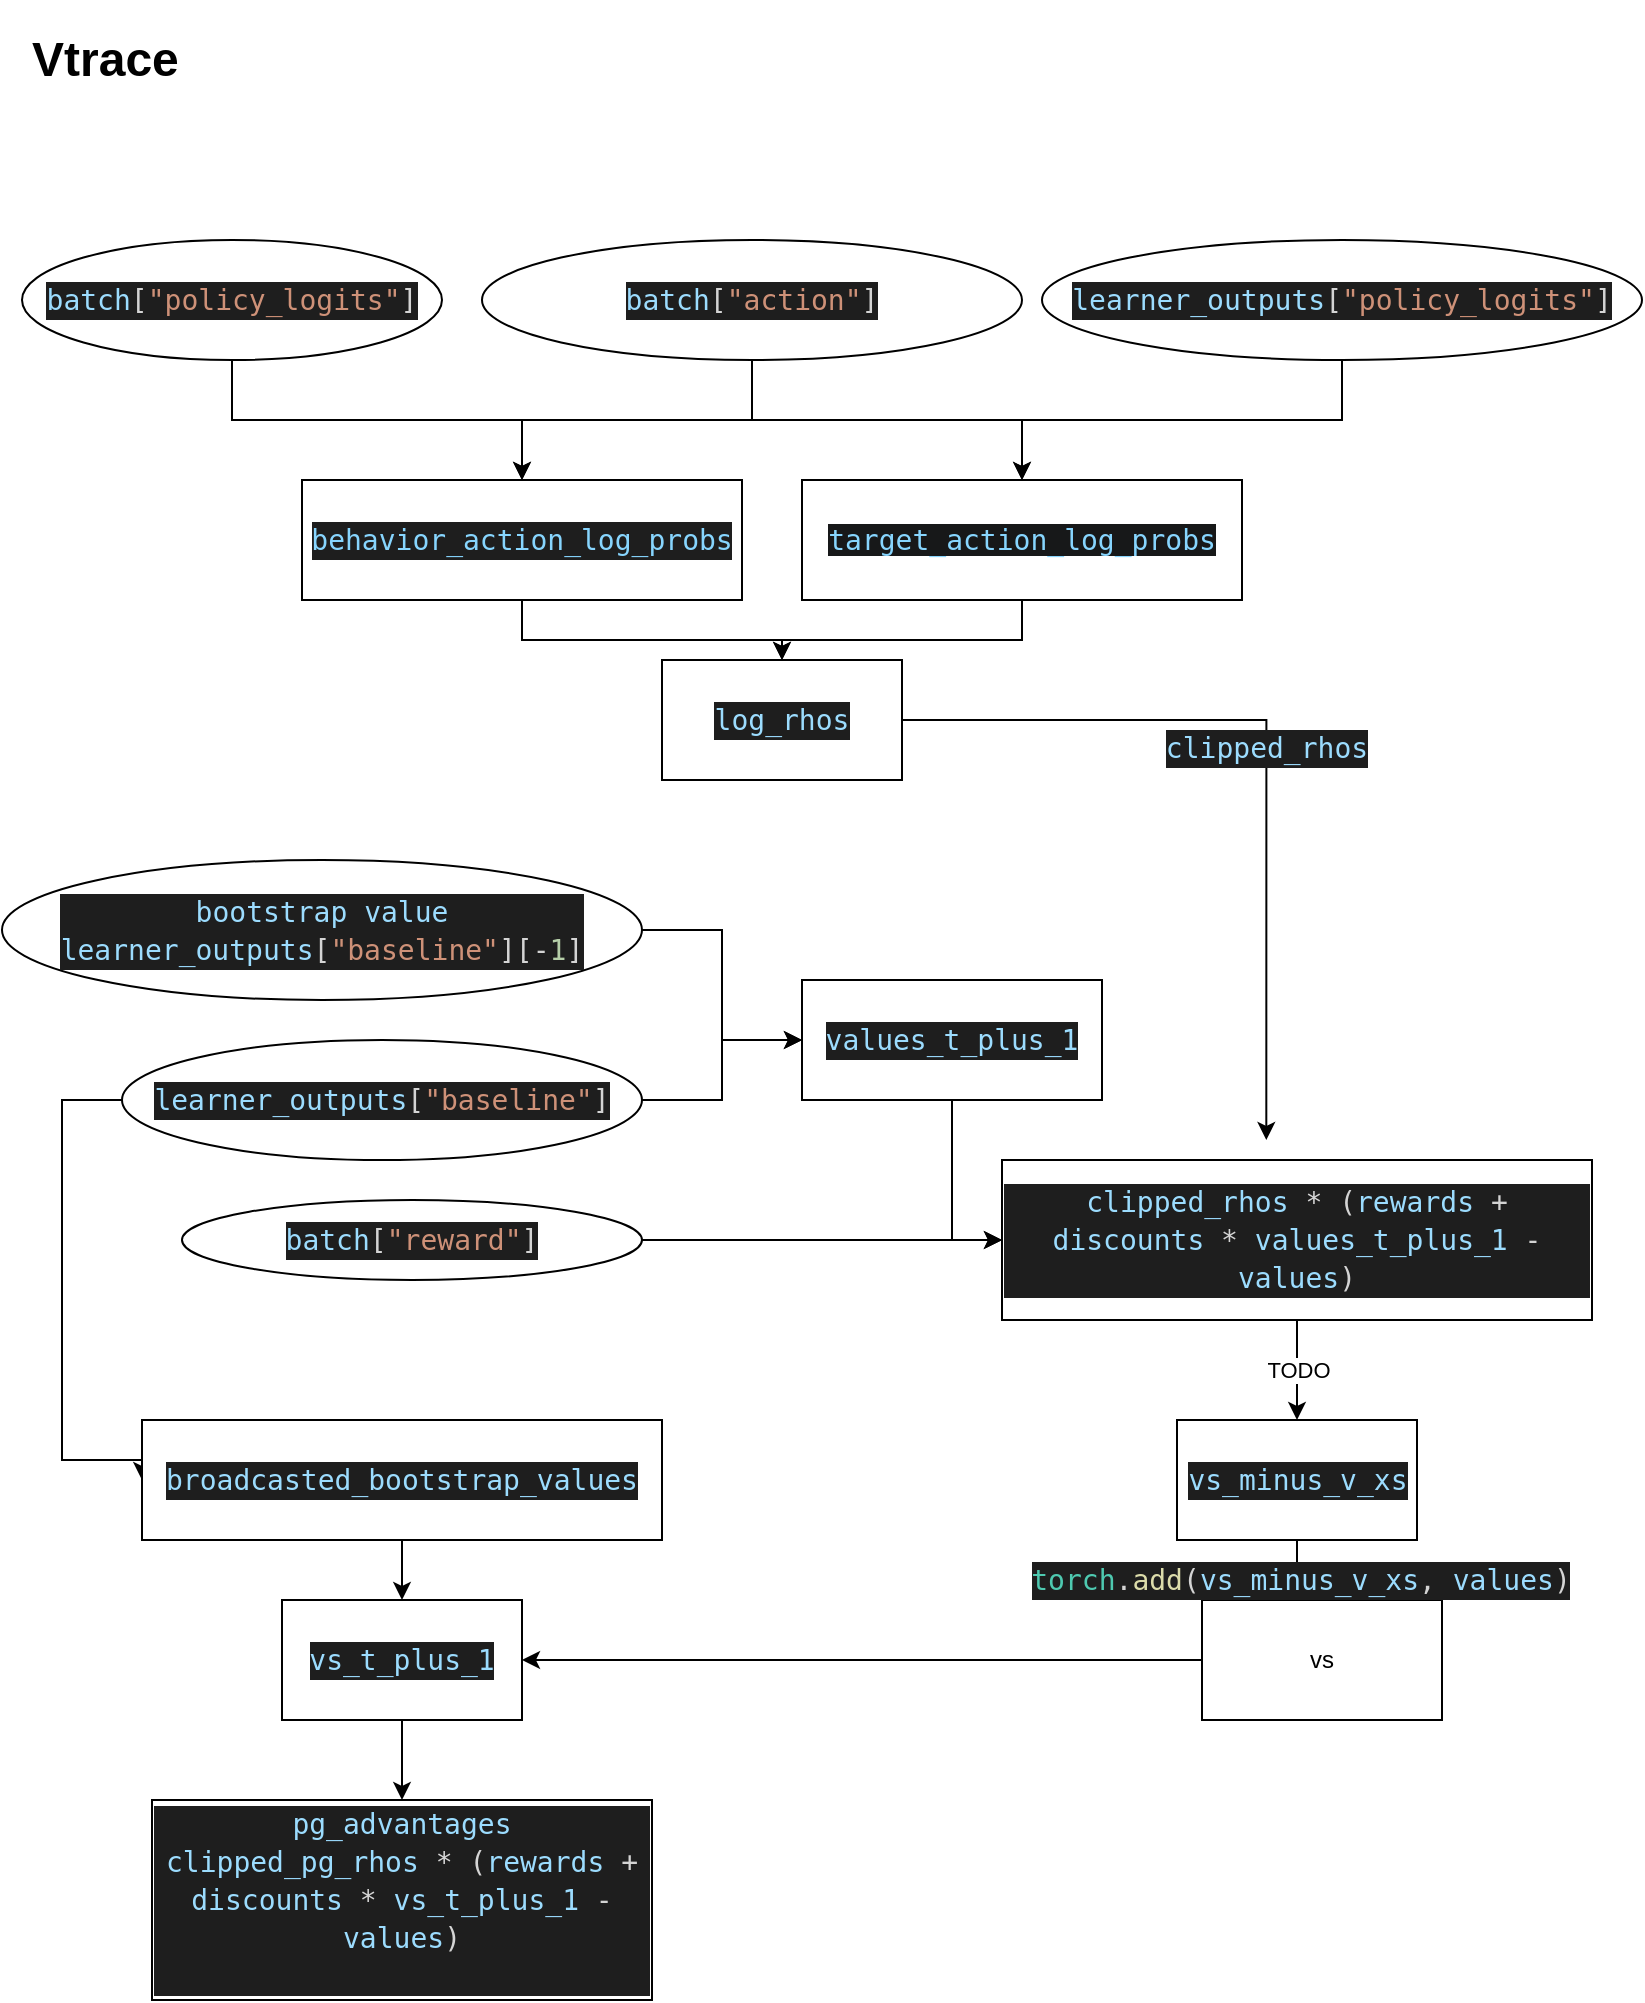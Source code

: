 <mxfile version="16.6.6" type="github">
  <diagram id="kGYc3s8CcaRbxecMhjrC" name="Page-1">
    <mxGraphModel dx="1366" dy="1324" grid="1" gridSize="10" guides="1" tooltips="1" connect="1" arrows="1" fold="1" page="1" pageScale="1" pageWidth="850" pageHeight="1100" math="0" shadow="0">
      <root>
        <mxCell id="0" />
        <mxCell id="1" parent="0" />
        <mxCell id="BBuTkvsm7TjV3sl1JJMY-71" style="edgeStyle=orthogonalEdgeStyle;rounded=0;orthogonalLoop=1;jettySize=auto;html=1;entryX=0.5;entryY=0;entryDx=0;entryDy=0;" edge="1" parent="1" source="BBuTkvsm7TjV3sl1JJMY-1" target="BBuTkvsm7TjV3sl1JJMY-7">
          <mxGeometry relative="1" as="geometry" />
        </mxCell>
        <mxCell id="BBuTkvsm7TjV3sl1JJMY-1" value="&lt;div style=&quot;color: rgb(212 , 212 , 212) ; background-color: rgb(30 , 30 , 30) ; font-family: &amp;#34;droid sans mono&amp;#34; , &amp;#34;monospace&amp;#34; , monospace ; font-size: 14px ; line-height: 19px&quot;&gt;&lt;span style=&quot;color: rgb(156 , 220 , 254)&quot;&gt;batch&lt;/span&gt;[&lt;span style=&quot;color: rgb(206 , 145 , 120)&quot;&gt;&quot;policy_logits&quot;&lt;/span&gt;]&lt;/div&gt;" style="ellipse;whiteSpace=wrap;html=1;" vertex="1" parent="1">
          <mxGeometry x="20" y="150" width="210" height="60" as="geometry" />
        </mxCell>
        <mxCell id="BBuTkvsm7TjV3sl1JJMY-70" style="edgeStyle=orthogonalEdgeStyle;rounded=0;orthogonalLoop=1;jettySize=auto;html=1;" edge="1" parent="1" source="BBuTkvsm7TjV3sl1JJMY-2" target="BBuTkvsm7TjV3sl1JJMY-21">
          <mxGeometry relative="1" as="geometry" />
        </mxCell>
        <mxCell id="BBuTkvsm7TjV3sl1JJMY-2" value="&lt;meta charset=&quot;utf-8&quot;&gt;&lt;div style=&quot;color: rgb(212, 212, 212); background-color: rgb(30, 30, 30); font-family: &amp;quot;droid sans mono&amp;quot;, &amp;quot;monospace&amp;quot;, monospace; font-weight: normal; font-size: 14px; line-height: 19px;&quot;&gt;&lt;div&gt;&lt;span style=&quot;color: #9cdcfe&quot;&gt;learner_outputs&lt;/span&gt;&lt;span style=&quot;color: #d4d4d4&quot;&gt;[&lt;/span&gt;&lt;span style=&quot;color: #ce9178&quot;&gt;&quot;policy_logits&quot;&lt;/span&gt;&lt;span style=&quot;color: #d4d4d4&quot;&gt;]&lt;/span&gt;&lt;/div&gt;&lt;/div&gt;" style="ellipse;whiteSpace=wrap;html=1;" vertex="1" parent="1">
          <mxGeometry x="530" y="150" width="300" height="60" as="geometry" />
        </mxCell>
        <mxCell id="BBuTkvsm7TjV3sl1JJMY-72" style="edgeStyle=orthogonalEdgeStyle;rounded=0;orthogonalLoop=1;jettySize=auto;html=1;entryX=0.5;entryY=0;entryDx=0;entryDy=0;" edge="1" parent="1" source="BBuTkvsm7TjV3sl1JJMY-3" target="BBuTkvsm7TjV3sl1JJMY-7">
          <mxGeometry relative="1" as="geometry" />
        </mxCell>
        <mxCell id="BBuTkvsm7TjV3sl1JJMY-73" style="edgeStyle=orthogonalEdgeStyle;rounded=0;orthogonalLoop=1;jettySize=auto;html=1;entryX=0.5;entryY=0;entryDx=0;entryDy=0;" edge="1" parent="1" source="BBuTkvsm7TjV3sl1JJMY-3" target="BBuTkvsm7TjV3sl1JJMY-21">
          <mxGeometry relative="1" as="geometry" />
        </mxCell>
        <mxCell id="BBuTkvsm7TjV3sl1JJMY-3" value="&lt;div style=&quot;color: rgb(212 , 212 , 212) ; background-color: rgb(30 , 30 , 30) ; font-family: &amp;#34;droid sans mono&amp;#34; , &amp;#34;monospace&amp;#34; , monospace ; font-size: 14px ; line-height: 19px&quot;&gt;&lt;span style=&quot;color: rgb(156 , 220 , 254)&quot;&gt;batch&lt;/span&gt;[&lt;span style=&quot;color: rgb(206 , 145 , 120)&quot;&gt;&quot;action&quot;&lt;/span&gt;]&lt;/div&gt;" style="ellipse;whiteSpace=wrap;html=1;" vertex="1" parent="1">
          <mxGeometry x="250" y="150" width="270" height="60" as="geometry" />
        </mxCell>
        <mxCell id="BBuTkvsm7TjV3sl1JJMY-75" style="edgeStyle=orthogonalEdgeStyle;rounded=0;orthogonalLoop=1;jettySize=auto;html=1;entryX=0.5;entryY=0;entryDx=0;entryDy=0;" edge="1" parent="1" source="BBuTkvsm7TjV3sl1JJMY-7" target="BBuTkvsm7TjV3sl1JJMY-26">
          <mxGeometry relative="1" as="geometry" />
        </mxCell>
        <mxCell id="BBuTkvsm7TjV3sl1JJMY-7" value="&lt;div style=&quot;color: rgb(212 , 212 , 212) ; background-color: rgb(30 , 30 , 30) ; font-family: &amp;#34;droid sans mono&amp;#34; , &amp;#34;monospace&amp;#34; , monospace ; font-size: 14px ; line-height: 19px&quot;&gt;&lt;span style=&quot;color: rgb(135 , 213 , 254)&quot;&gt;behavior_action_log_probs&lt;/span&gt;&lt;br&gt;&lt;/div&gt;" style="rounded=0;whiteSpace=wrap;html=1;" vertex="1" parent="1">
          <mxGeometry x="160" y="270" width="220" height="60" as="geometry" />
        </mxCell>
        <mxCell id="BBuTkvsm7TjV3sl1JJMY-76" style="edgeStyle=orthogonalEdgeStyle;rounded=0;orthogonalLoop=1;jettySize=auto;html=1;entryX=0.5;entryY=0;entryDx=0;entryDy=0;" edge="1" parent="1" source="BBuTkvsm7TjV3sl1JJMY-21" target="BBuTkvsm7TjV3sl1JJMY-26">
          <mxGeometry relative="1" as="geometry" />
        </mxCell>
        <mxCell id="BBuTkvsm7TjV3sl1JJMY-21" value="&lt;span style=&quot;color: rgb(135 , 213 , 254) ; font-family: &amp;#34;droid sans mono&amp;#34; , &amp;#34;monospace&amp;#34; , monospace ; font-size: 14px ; background-color: rgb(23 , 24 , 25)&quot;&gt;target_action_log_probs&lt;/span&gt;" style="rounded=0;whiteSpace=wrap;html=1;" vertex="1" parent="1">
          <mxGeometry x="410" y="270" width="220" height="60" as="geometry" />
        </mxCell>
        <mxCell id="BBuTkvsm7TjV3sl1JJMY-78" value="&lt;meta charset=&quot;utf-8&quot;&gt;&lt;div style=&quot;color: rgb(212, 212, 212); background-color: rgb(30, 30, 30); font-family: &amp;quot;droid sans mono&amp;quot;, &amp;quot;monospace&amp;quot;, monospace; font-weight: normal; font-size: 14px; line-height: 19px;&quot;&gt;&lt;div&gt;&lt;span style=&quot;color: #9cdcfe&quot;&gt;clipped_rhos&lt;/span&gt;&lt;/div&gt;&lt;/div&gt;" style="edgeStyle=orthogonalEdgeStyle;rounded=0;orthogonalLoop=1;jettySize=auto;html=1;entryX=0.448;entryY=-0.125;entryDx=0;entryDy=0;entryPerimeter=0;" edge="1" parent="1" source="BBuTkvsm7TjV3sl1JJMY-26" target="BBuTkvsm7TjV3sl1JJMY-82">
          <mxGeometry relative="1" as="geometry">
            <mxPoint x="510" y="630" as="targetPoint" />
          </mxGeometry>
        </mxCell>
        <mxCell id="BBuTkvsm7TjV3sl1JJMY-26" value="&lt;div style=&quot;color: rgb(212 , 212 , 212) ; background-color: rgb(30 , 30 , 30) ; font-family: &amp;#34;droid sans mono&amp;#34; , &amp;#34;monospace&amp;#34; , monospace ; font-size: 14px ; line-height: 19px&quot;&gt;&lt;span style=&quot;color: rgb(156 , 220 , 254)&quot;&gt;log_rhos&lt;/span&gt;&lt;/div&gt;" style="rounded=0;whiteSpace=wrap;html=1;" vertex="1" parent="1">
          <mxGeometry x="340" y="360" width="120" height="60" as="geometry" />
        </mxCell>
        <mxCell id="BBuTkvsm7TjV3sl1JJMY-42" value="&lt;div style=&quot;color: rgb(212 , 212 , 212) ; background-color: rgb(30 , 30 , 30) ; font-family: &amp;#34;droid sans mono&amp;#34; , &amp;#34;monospace&amp;#34; , monospace ; font-weight: normal ; font-size: 14px ; line-height: 19px&quot;&gt;&lt;div&gt;&lt;span style=&quot;color: rgb(156 , 220 , 254)&quot;&gt;pg_advantages&lt;/span&gt;&lt;/div&gt;&lt;div&gt;&lt;span style=&quot;color: rgb(156 , 220 , 254)&quot;&gt;&lt;div style=&quot;color: rgb(212 , 212 , 212) ; background-color: rgb(30 , 30 , 30) ; font-family: &amp;#34;droid sans mono&amp;#34; , &amp;#34;monospace&amp;#34; , monospace ; line-height: 19px&quot;&gt;&lt;div&gt;&lt;span style=&quot;color: rgb(156 , 220 , 254)&quot;&gt;clipped_pg_rhos&lt;/span&gt; * (&lt;span style=&quot;color: rgb(156 , 220 , 254)&quot;&gt;rewards&lt;/span&gt; + &lt;span style=&quot;color: rgb(156 , 220 , 254)&quot;&gt;discounts&lt;/span&gt; * &lt;span style=&quot;color: rgb(156 , 220 , 254)&quot;&gt;vs_t_plus_1&lt;/span&gt; - &lt;span style=&quot;color: rgb(156 , 220 , 254)&quot;&gt;values&lt;/span&gt;)&lt;/div&gt;&lt;br&gt;&lt;/div&gt;&lt;/span&gt;&lt;/div&gt;&lt;/div&gt;" style="rounded=0;whiteSpace=wrap;html=1;" vertex="1" parent="1">
          <mxGeometry x="85" y="930" width="250" height="100" as="geometry" />
        </mxCell>
        <mxCell id="BBuTkvsm7TjV3sl1JJMY-95" style="edgeStyle=orthogonalEdgeStyle;rounded=0;orthogonalLoop=1;jettySize=auto;html=1;entryX=1;entryY=0.5;entryDx=0;entryDy=0;" edge="1" parent="1" source="BBuTkvsm7TjV3sl1JJMY-43" target="BBuTkvsm7TjV3sl1JJMY-93">
          <mxGeometry relative="1" as="geometry">
            <mxPoint x="290" y="860" as="targetPoint" />
          </mxGeometry>
        </mxCell>
        <mxCell id="BBuTkvsm7TjV3sl1JJMY-43" value="vs" style="rounded=0;whiteSpace=wrap;html=1;" vertex="1" parent="1">
          <mxGeometry x="610" y="830" width="120" height="60" as="geometry" />
        </mxCell>
        <mxCell id="BBuTkvsm7TjV3sl1JJMY-50" value="&lt;h1&gt;Vtrace&lt;/h1&gt;&lt;div&gt;&lt;br&gt;&lt;/div&gt;" style="text;html=1;strokeColor=none;fillColor=none;spacing=5;spacingTop=-20;whiteSpace=wrap;overflow=hidden;rounded=0;" vertex="1" parent="1">
          <mxGeometry x="20" y="40" width="240" height="120" as="geometry" />
        </mxCell>
        <mxCell id="BBuTkvsm7TjV3sl1JJMY-83" style="edgeStyle=orthogonalEdgeStyle;rounded=0;orthogonalLoop=1;jettySize=auto;html=1;" edge="1" parent="1" source="BBuTkvsm7TjV3sl1JJMY-57" target="BBuTkvsm7TjV3sl1JJMY-82">
          <mxGeometry relative="1" as="geometry" />
        </mxCell>
        <mxCell id="BBuTkvsm7TjV3sl1JJMY-57" value="&lt;div style=&quot;color: rgb(212 , 212 , 212) ; background-color: rgb(30 , 30 , 30) ; font-family: &amp;#34;droid sans mono&amp;#34; , &amp;#34;monospace&amp;#34; , monospace ; font-size: 14px ; line-height: 19px&quot;&gt;&lt;span style=&quot;color: rgb(156 , 220 , 254)&quot;&gt;batch&lt;/span&gt;[&lt;span style=&quot;color: rgb(206 , 145 , 120)&quot;&gt;&quot;reward&quot;&lt;/span&gt;]&lt;/div&gt;" style="ellipse;whiteSpace=wrap;html=1;" vertex="1" parent="1">
          <mxGeometry x="100" y="630" width="230" height="40" as="geometry" />
        </mxCell>
        <mxCell id="BBuTkvsm7TjV3sl1JJMY-81" style="edgeStyle=orthogonalEdgeStyle;rounded=0;orthogonalLoop=1;jettySize=auto;html=1;entryX=0;entryY=0.5;entryDx=0;entryDy=0;" edge="1" parent="1" source="BBuTkvsm7TjV3sl1JJMY-58" target="BBuTkvsm7TjV3sl1JJMY-79">
          <mxGeometry relative="1" as="geometry" />
        </mxCell>
        <mxCell id="BBuTkvsm7TjV3sl1JJMY-91" style="edgeStyle=orthogonalEdgeStyle;rounded=0;orthogonalLoop=1;jettySize=auto;html=1;entryX=0;entryY=0.5;entryDx=0;entryDy=0;" edge="1" parent="1" source="BBuTkvsm7TjV3sl1JJMY-58" target="BBuTkvsm7TjV3sl1JJMY-92">
          <mxGeometry relative="1" as="geometry">
            <mxPoint x="40" y="750" as="targetPoint" />
            <Array as="points">
              <mxPoint x="40" y="580" />
              <mxPoint x="40" y="760" />
            </Array>
          </mxGeometry>
        </mxCell>
        <mxCell id="BBuTkvsm7TjV3sl1JJMY-58" value="&lt;div style=&quot;color: rgb(212 , 212 , 212) ; background-color: rgb(30 , 30 , 30) ; font-family: &amp;#34;droid sans mono&amp;#34; , &amp;#34;monospace&amp;#34; , monospace ; font-size: 14px ; line-height: 19px&quot;&gt;&lt;span style=&quot;color: rgb(156 , 220 , 254)&quot;&gt;learner_outputs&lt;/span&gt;[&lt;span style=&quot;color: rgb(206 , 145 , 120)&quot;&gt;&quot;baseline&quot;&lt;/span&gt;]&lt;/div&gt;" style="ellipse;whiteSpace=wrap;html=1;" vertex="1" parent="1">
          <mxGeometry x="70" y="550" width="260" height="60" as="geometry" />
        </mxCell>
        <mxCell id="BBuTkvsm7TjV3sl1JJMY-80" style="edgeStyle=orthogonalEdgeStyle;rounded=0;orthogonalLoop=1;jettySize=auto;html=1;entryX=0;entryY=0.5;entryDx=0;entryDy=0;" edge="1" parent="1" source="BBuTkvsm7TjV3sl1JJMY-59" target="BBuTkvsm7TjV3sl1JJMY-79">
          <mxGeometry relative="1" as="geometry" />
        </mxCell>
        <mxCell id="BBuTkvsm7TjV3sl1JJMY-59" value="&lt;div style=&quot;color: rgb(212 , 212 , 212) ; background-color: rgb(30 , 30 , 30) ; font-family: &amp;#34;droid sans mono&amp;#34; , &amp;#34;monospace&amp;#34; , monospace ; font-size: 14px ; line-height: 19px&quot;&gt;&lt;span style=&quot;color: rgb(156 , 220 , 254)&quot;&gt;bootstrap value&lt;/span&gt;&lt;/div&gt;&lt;div style=&quot;color: rgb(212 , 212 , 212) ; background-color: rgb(30 , 30 , 30) ; font-family: &amp;#34;droid sans mono&amp;#34; , &amp;#34;monospace&amp;#34; , monospace ; font-size: 14px ; line-height: 19px&quot;&gt;&lt;span style=&quot;color: rgb(156 , 220 , 254)&quot;&gt;learner_outputs&lt;/span&gt;[&lt;span style=&quot;color: rgb(206 , 145 , 120)&quot;&gt;&quot;baseline&quot;&lt;/span&gt;][-&lt;span style=&quot;color: rgb(181 , 206 , 168)&quot;&gt;1&lt;/span&gt;]&lt;/div&gt;" style="ellipse;whiteSpace=wrap;html=1;" vertex="1" parent="1">
          <mxGeometry x="10" y="460" width="320" height="70" as="geometry" />
        </mxCell>
        <mxCell id="BBuTkvsm7TjV3sl1JJMY-84" style="edgeStyle=orthogonalEdgeStyle;rounded=0;orthogonalLoop=1;jettySize=auto;html=1;entryX=0;entryY=0.5;entryDx=0;entryDy=0;" edge="1" parent="1" source="BBuTkvsm7TjV3sl1JJMY-79" target="BBuTkvsm7TjV3sl1JJMY-82">
          <mxGeometry relative="1" as="geometry" />
        </mxCell>
        <mxCell id="BBuTkvsm7TjV3sl1JJMY-79" value="&lt;div style=&quot;color: rgb(212 , 212 , 212) ; background-color: rgb(30 , 30 , 30) ; font-family: &amp;#34;droid sans mono&amp;#34; , &amp;#34;monospace&amp;#34; , monospace ; font-size: 14px ; line-height: 19px&quot;&gt;&lt;span style=&quot;color: rgb(156 , 220 , 254)&quot;&gt;values_t_plus_1&lt;/span&gt;&lt;/div&gt;" style="rounded=0;whiteSpace=wrap;html=1;" vertex="1" parent="1">
          <mxGeometry x="410" y="520" width="150" height="60" as="geometry" />
        </mxCell>
        <mxCell id="BBuTkvsm7TjV3sl1JJMY-86" value="TODO" style="edgeStyle=orthogonalEdgeStyle;rounded=0;orthogonalLoop=1;jettySize=auto;html=1;" edge="1" parent="1" source="BBuTkvsm7TjV3sl1JJMY-82" target="BBuTkvsm7TjV3sl1JJMY-85">
          <mxGeometry relative="1" as="geometry" />
        </mxCell>
        <mxCell id="BBuTkvsm7TjV3sl1JJMY-82" value="&lt;div style=&quot;color: rgb(212 , 212 , 212) ; background-color: rgb(30 , 30 , 30) ; font-family: &amp;#34;droid sans mono&amp;#34; , &amp;#34;monospace&amp;#34; , monospace ; font-size: 14px ; line-height: 19px&quot;&gt;&lt;span style=&quot;color: rgb(156 , 220 , 254)&quot;&gt;clipped_rhos&lt;/span&gt; * (&lt;span style=&quot;color: rgb(156 , 220 , 254)&quot;&gt;rewards&lt;/span&gt; + &lt;span style=&quot;color: rgb(156 , 220 , 254)&quot;&gt;discounts&lt;/span&gt; * &lt;span style=&quot;color: rgb(156 , 220 , 254)&quot;&gt;values_t_plus_1&lt;/span&gt; - &lt;span style=&quot;color: rgb(156 , 220 , 254)&quot;&gt;values&lt;/span&gt;)&lt;/div&gt;" style="rounded=0;whiteSpace=wrap;html=1;" vertex="1" parent="1">
          <mxGeometry x="510" y="610" width="295" height="80" as="geometry" />
        </mxCell>
        <mxCell id="BBuTkvsm7TjV3sl1JJMY-90" value="&lt;meta charset=&quot;utf-8&quot;&gt;&lt;div style=&quot;color: rgb(212, 212, 212); background-color: rgb(30, 30, 30); font-family: &amp;quot;droid sans mono&amp;quot;, &amp;quot;monospace&amp;quot;, monospace; font-weight: normal; font-size: 14px; line-height: 19px;&quot;&gt;&lt;div&gt;&lt;span style=&quot;color: #4ec9b0&quot;&gt;torch&lt;/span&gt;&lt;span style=&quot;color: #d4d4d4&quot;&gt;.&lt;/span&gt;&lt;span style=&quot;color: #dcdcaa&quot;&gt;add&lt;/span&gt;&lt;span style=&quot;color: #d4d4d4&quot;&gt;(&lt;/span&gt;&lt;span style=&quot;color: #9cdcfe&quot;&gt;vs_minus_v_xs&lt;/span&gt;&lt;span style=&quot;color: #d4d4d4&quot;&gt;, &lt;/span&gt;&lt;span style=&quot;color: #9cdcfe&quot;&gt;values&lt;/span&gt;&lt;span style=&quot;color: #d4d4d4&quot;&gt;)&lt;/span&gt;&lt;/div&gt;&lt;/div&gt;" style="edgeStyle=orthogonalEdgeStyle;rounded=0;orthogonalLoop=1;jettySize=auto;html=1;" edge="1" parent="1" source="BBuTkvsm7TjV3sl1JJMY-85" target="BBuTkvsm7TjV3sl1JJMY-43">
          <mxGeometry relative="1" as="geometry" />
        </mxCell>
        <mxCell id="BBuTkvsm7TjV3sl1JJMY-85" value="&lt;div style=&quot;color: rgb(212 , 212 , 212) ; background-color: rgb(30 , 30 , 30) ; font-family: &amp;#34;droid sans mono&amp;#34; , &amp;#34;monospace&amp;#34; , monospace ; font-size: 14px ; line-height: 19px&quot;&gt;&lt;span style=&quot;color: rgb(156 , 220 , 254)&quot;&gt;vs_minus_v_xs&lt;/span&gt;&lt;/div&gt;" style="rounded=0;whiteSpace=wrap;html=1;" vertex="1" parent="1">
          <mxGeometry x="597.5" y="740" width="120" height="60" as="geometry" />
        </mxCell>
        <mxCell id="BBuTkvsm7TjV3sl1JJMY-94" value="" style="edgeStyle=orthogonalEdgeStyle;rounded=0;orthogonalLoop=1;jettySize=auto;html=1;" edge="1" parent="1" source="BBuTkvsm7TjV3sl1JJMY-92" target="BBuTkvsm7TjV3sl1JJMY-93">
          <mxGeometry relative="1" as="geometry" />
        </mxCell>
        <mxCell id="BBuTkvsm7TjV3sl1JJMY-92" value="&lt;div style=&quot;color: rgb(212 , 212 , 212) ; background-color: rgb(30 , 30 , 30) ; font-family: &amp;#34;droid sans mono&amp;#34; , &amp;#34;monospace&amp;#34; , monospace ; font-size: 14px ; line-height: 19px&quot;&gt;&lt;span style=&quot;color: rgb(156 , 220 , 254)&quot;&gt;broadcasted_bootstrap_values&lt;/span&gt;&lt;/div&gt;" style="rounded=0;whiteSpace=wrap;html=1;" vertex="1" parent="1">
          <mxGeometry x="80" y="740" width="260" height="60" as="geometry" />
        </mxCell>
        <mxCell id="BBuTkvsm7TjV3sl1JJMY-96" value="" style="edgeStyle=orthogonalEdgeStyle;rounded=0;orthogonalLoop=1;jettySize=auto;html=1;" edge="1" parent="1" source="BBuTkvsm7TjV3sl1JJMY-93" target="BBuTkvsm7TjV3sl1JJMY-42">
          <mxGeometry relative="1" as="geometry" />
        </mxCell>
        <mxCell id="BBuTkvsm7TjV3sl1JJMY-93" value="&lt;div style=&quot;color: rgb(212 , 212 , 212) ; background-color: rgb(30 , 30 , 30) ; font-family: &amp;#34;droid sans mono&amp;#34; , &amp;#34;monospace&amp;#34; , monospace ; font-size: 14px ; line-height: 19px&quot;&gt;&lt;span style=&quot;color: rgb(156 , 220 , 254)&quot;&gt;vs_t_plus_1&lt;/span&gt;&lt;/div&gt;" style="rounded=0;whiteSpace=wrap;html=1;" vertex="1" parent="1">
          <mxGeometry x="150" y="830" width="120" height="60" as="geometry" />
        </mxCell>
      </root>
    </mxGraphModel>
  </diagram>
</mxfile>
